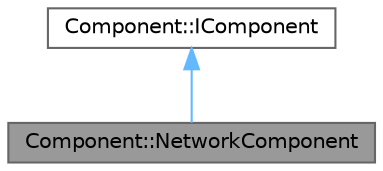 digraph "Component::NetworkComponent"
{
 // LATEX_PDF_SIZE
  bgcolor="transparent";
  edge [fontname=Helvetica,fontsize=10,labelfontname=Helvetica,labelfontsize=10];
  node [fontname=Helvetica,fontsize=10,shape=box,height=0.2,width=0.4];
  Node1 [label="Component::NetworkComponent",height=0.2,width=0.4,color="gray40", fillcolor="grey60", style="filled", fontcolor="black",tooltip="Network component."];
  Node2 -> Node1 [dir="back",color="steelblue1",style="solid"];
  Node2 [label="Component::IComponent",height=0.2,width=0.4,color="gray40", fillcolor="white", style="filled",URL="$class_component_1_1_i_component.html",tooltip="Base class for all components."];
}
